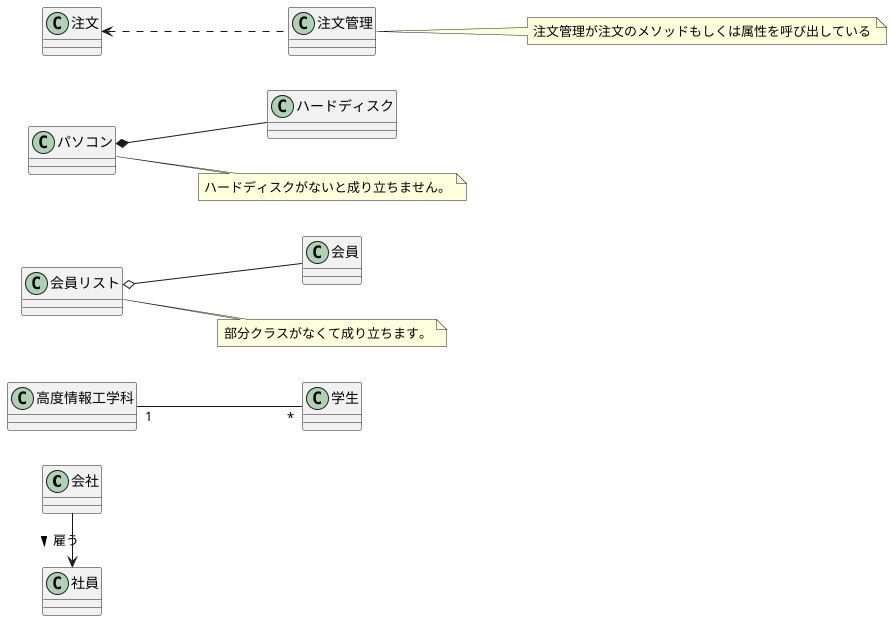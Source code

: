@startuml 3-2
left to right direction
会社 -> 社員: 雇う >
高度情報工学科 "1"--"*" 学生
会員リスト o--会員
パソコン *-- ハードディスク
注文 <.. 注文管理
note right of 会員リスト
  部分クラスがなくて成り立ちます。
end note
note right of パソコン
  ハードディスクがないと成り立ちません。
end note
note right of 注文管理
  注文管理が注文のメソッドもしくは属性を呼び出している
end note
@enduml